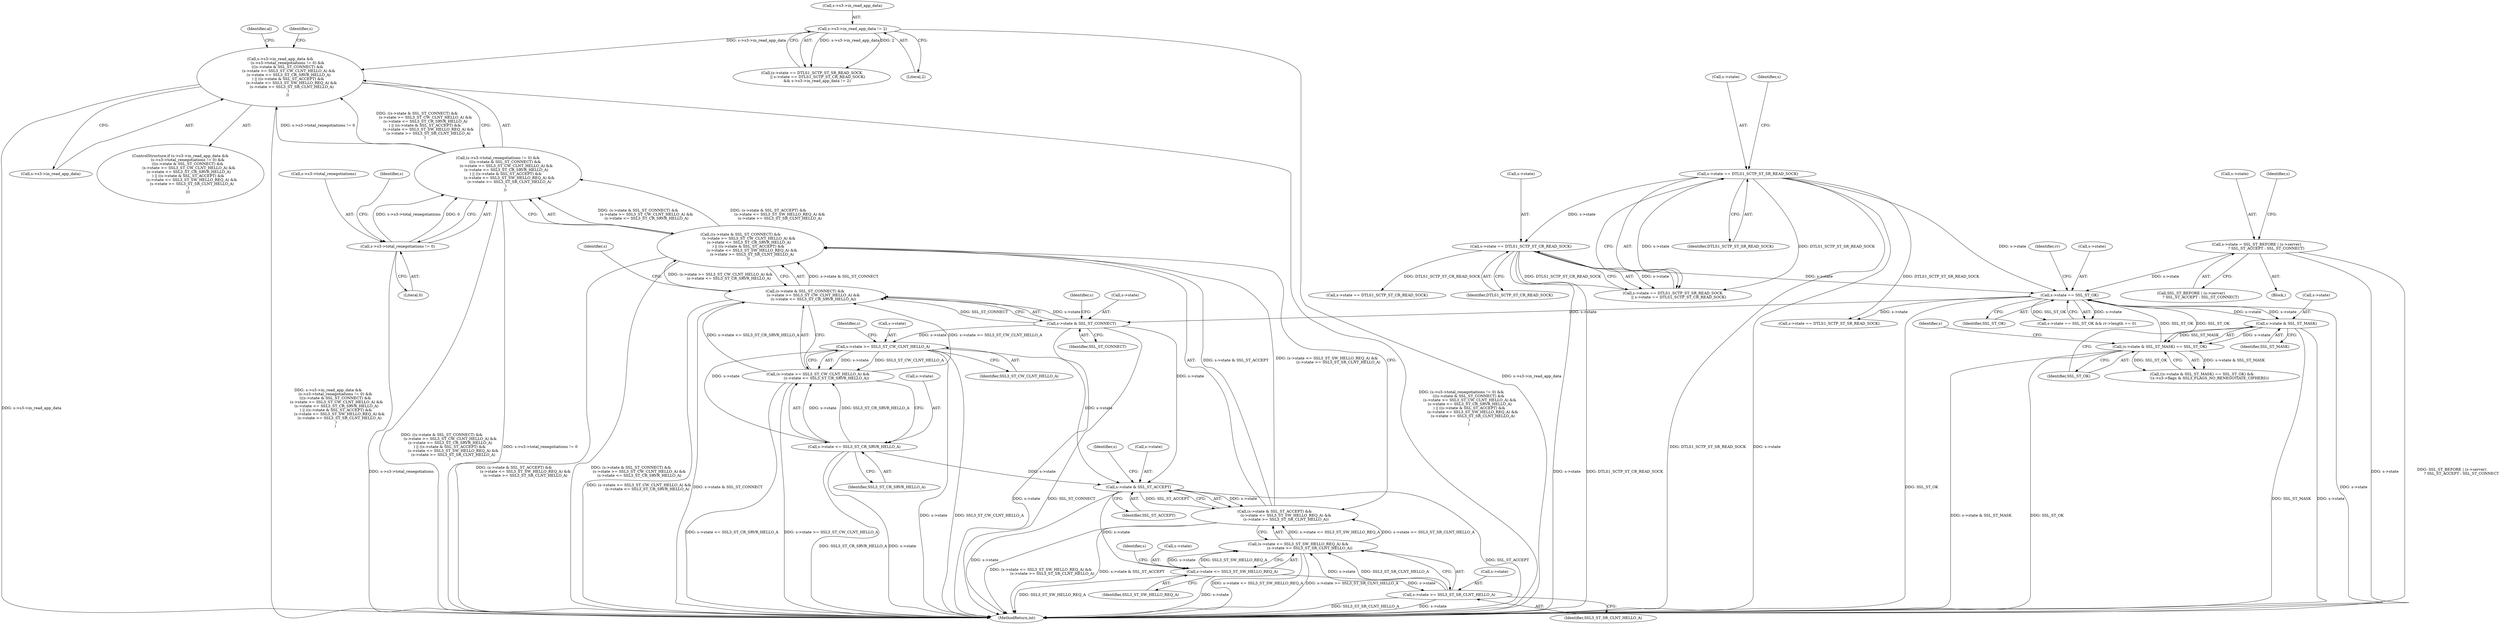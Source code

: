 digraph "0_openssl_e9bbefbf0f24c57645e7ad6a5a71ae649d18ac8e@API" {
"1001741" [label="(Call,s->s3->in_read_app_data &&\n            (s->s3->total_renegotiations != 0) &&\n            (((s->state & SSL_ST_CONNECT) &&\n              (s->state >= SSL3_ST_CW_CLNT_HELLO_A) &&\n              (s->state <= SSL3_ST_CR_SRVR_HELLO_A)\n             ) || ((s->state & SSL_ST_ACCEPT) &&\n                   (s->state <= SSL3_ST_SW_HELLO_REQ_A) &&\n                   (s->state >= SSL3_ST_SR_CLNT_HELLO_A)\n             )\n            ))"];
"1000252" [label="(Call,s->s3->in_read_app_data != 2)"];
"1001747" [label="(Call,(s->s3->total_renegotiations != 0) &&\n            (((s->state & SSL_ST_CONNECT) &&\n              (s->state >= SSL3_ST_CW_CLNT_HELLO_A) &&\n              (s->state <= SSL3_ST_CR_SRVR_HELLO_A)\n             ) || ((s->state & SSL_ST_ACCEPT) &&\n                   (s->state <= SSL3_ST_SW_HELLO_REQ_A) &&\n                   (s->state >= SSL3_ST_SR_CLNT_HELLO_A)\n             )\n            ))"];
"1001748" [label="(Call,s->s3->total_renegotiations != 0)"];
"1001755" [label="(Call,((s->state & SSL_ST_CONNECT) &&\n              (s->state >= SSL3_ST_CW_CLNT_HELLO_A) &&\n              (s->state <= SSL3_ST_CR_SRVR_HELLO_A)\n             ) || ((s->state & SSL_ST_ACCEPT) &&\n                   (s->state <= SSL3_ST_SW_HELLO_REQ_A) &&\n                   (s->state >= SSL3_ST_SR_CLNT_HELLO_A)\n             ))"];
"1001756" [label="(Call,(s->state & SSL_ST_CONNECT) &&\n              (s->state >= SSL3_ST_CW_CLNT_HELLO_A) &&\n              (s->state <= SSL3_ST_CR_SRVR_HELLO_A))"];
"1001757" [label="(Call,s->state & SSL_ST_CONNECT)"];
"1000297" [label="(Call,s->state == SSL_ST_OK)"];
"1000247" [label="(Call,s->state == DTLS1_SCTP_ST_CR_READ_SOCK)"];
"1000242" [label="(Call,s->state == DTLS1_SCTP_ST_SR_READ_SOCK)"];
"1001623" [label="(Call,s->state = SSL_ST_BEFORE | (s->server)\n                ? SSL_ST_ACCEPT : SSL_ST_CONNECT)"];
"1001608" [label="(Call,s->state & SSL_ST_MASK)"];
"1001607" [label="(Call,(s->state & SSL_ST_MASK) == SSL_ST_OK)"];
"1001762" [label="(Call,(s->state >= SSL3_ST_CW_CLNT_HELLO_A) &&\n              (s->state <= SSL3_ST_CR_SRVR_HELLO_A))"];
"1001763" [label="(Call,s->state >= SSL3_ST_CW_CLNT_HELLO_A)"];
"1001768" [label="(Call,s->state <= SSL3_ST_CR_SRVR_HELLO_A)"];
"1001773" [label="(Call,(s->state & SSL_ST_ACCEPT) &&\n                   (s->state <= SSL3_ST_SW_HELLO_REQ_A) &&\n                   (s->state >= SSL3_ST_SR_CLNT_HELLO_A))"];
"1001774" [label="(Call,s->state & SSL_ST_ACCEPT)"];
"1001779" [label="(Call,(s->state <= SSL3_ST_SW_HELLO_REQ_A) &&\n                   (s->state >= SSL3_ST_SR_CLNT_HELLO_A))"];
"1001780" [label="(Call,s->state <= SSL3_ST_SW_HELLO_REQ_A)"];
"1001785" [label="(Call,s->state >= SSL3_ST_SR_CLNT_HELLO_A)"];
"1000249" [label="(Identifier,s)"];
"1001607" [label="(Call,(s->state & SSL_ST_MASK) == SSL_ST_OK)"];
"1001778" [label="(Identifier,SSL_ST_ACCEPT)"];
"1001742" [label="(Call,s->s3->in_read_app_data)"];
"1001622" [label="(Block,)"];
"1001749" [label="(Call,s->s3->total_renegotiations)"];
"1001787" [label="(Identifier,s)"];
"1000247" [label="(Call,s->state == DTLS1_SCTP_ST_CR_READ_SOCK)"];
"1001773" [label="(Call,(s->state & SSL_ST_ACCEPT) &&\n                   (s->state <= SSL3_ST_SW_HELLO_REQ_A) &&\n                   (s->state >= SSL3_ST_SR_CLNT_HELLO_A))"];
"1001804" [label="(Identifier,al)"];
"1001782" [label="(Identifier,s)"];
"1001794" [label="(Identifier,s)"];
"1000243" [label="(Call,s->state)"];
"1001774" [label="(Call,s->state & SSL_ST_ACCEPT)"];
"1001748" [label="(Call,s->s3->total_renegotiations != 0)"];
"1001761" [label="(Identifier,SSL_ST_CONNECT)"];
"1001757" [label="(Call,s->state & SSL_ST_CONNECT)"];
"1000242" [label="(Call,s->state == DTLS1_SCTP_ST_SR_READ_SOCK)"];
"1001764" [label="(Call,s->state)"];
"1000298" [label="(Call,s->state)"];
"1000251" [label="(Identifier,DTLS1_SCTP_ST_CR_READ_SOCK)"];
"1000297" [label="(Call,s->state == SSL_ST_OK)"];
"1001781" [label="(Call,s->state)"];
"1001747" [label="(Call,(s->s3->total_renegotiations != 0) &&\n            (((s->state & SSL_ST_CONNECT) &&\n              (s->state >= SSL3_ST_CW_CLNT_HELLO_A) &&\n              (s->state <= SSL3_ST_CR_SRVR_HELLO_A)\n             ) || ((s->state & SSL_ST_ACCEPT) &&\n                   (s->state <= SSL3_ST_SW_HELLO_REQ_A) &&\n                   (s->state >= SSL3_ST_SR_CLNT_HELLO_A)\n             )\n            ))"];
"1001740" [label="(ControlStructure,if (s->s3->in_read_app_data &&\n            (s->s3->total_renegotiations != 0) &&\n            (((s->state & SSL_ST_CONNECT) &&\n              (s->state >= SSL3_ST_CW_CLNT_HELLO_A) &&\n              (s->state <= SSL3_ST_CR_SRVR_HELLO_A)\n             ) || ((s->state & SSL_ST_ACCEPT) &&\n                   (s->state <= SSL3_ST_SW_HELLO_REQ_A) &&\n                   (s->state >= SSL3_ST_SR_CLNT_HELLO_A)\n             )\n            )))"];
"1001765" [label="(Identifier,s)"];
"1001606" [label="(Call,((s->state & SSL_ST_MASK) == SSL_ST_OK) &&\n            !(s->s3->flags & SSL3_FLAGS_NO_RENEGOTIATE_CIPHERS))"];
"1000240" [label="(Call,(s->state == DTLS1_SCTP_ST_SR_READ_SOCK\n          || s->state == DTLS1_SCTP_ST_CR_READ_SOCK)\n         && s->s3->in_read_app_data != 2)"];
"1000253" [label="(Call,s->s3->in_read_app_data)"];
"1001819" [label="(MethodReturn,int)"];
"1000258" [label="(Literal,2)"];
"1001608" [label="(Call,s->state & SSL_ST_MASK)"];
"1001775" [label="(Call,s->state)"];
"1001613" [label="(Identifier,SSL_ST_OK)"];
"1001786" [label="(Call,s->state)"];
"1001776" [label="(Identifier,s)"];
"1001763" [label="(Call,s->state >= SSL3_ST_CW_CLNT_HELLO_A)"];
"1001768" [label="(Call,s->state <= SSL3_ST_CR_SRVR_HELLO_A)"];
"1000304" [label="(Identifier,rr)"];
"1001756" [label="(Call,(s->state & SSL_ST_CONNECT) &&\n              (s->state >= SSL3_ST_CW_CLNT_HELLO_A) &&\n              (s->state <= SSL3_ST_CR_SRVR_HELLO_A))"];
"1001785" [label="(Call,s->state >= SSL3_ST_SR_CLNT_HELLO_A)"];
"1000301" [label="(Identifier,SSL_ST_OK)"];
"1001759" [label="(Identifier,s)"];
"1001637" [label="(Identifier,s)"];
"1001624" [label="(Call,s->state)"];
"1001767" [label="(Identifier,SSL3_ST_CW_CLNT_HELLO_A)"];
"1000241" [label="(Call,s->state == DTLS1_SCTP_ST_SR_READ_SOCK\n          || s->state == DTLS1_SCTP_ST_CR_READ_SOCK)"];
"1001779" [label="(Call,(s->state <= SSL3_ST_SW_HELLO_REQ_A) &&\n                   (s->state >= SSL3_ST_SR_CLNT_HELLO_A))"];
"1001609" [label="(Call,s->state)"];
"1001762" [label="(Call,(s->state >= SSL3_ST_CW_CLNT_HELLO_A) &&\n              (s->state <= SSL3_ST_CR_SRVR_HELLO_A))"];
"1000246" [label="(Identifier,DTLS1_SCTP_ST_SR_READ_SOCK)"];
"1001772" [label="(Identifier,SSL3_ST_CR_SRVR_HELLO_A)"];
"1001789" [label="(Identifier,SSL3_ST_SR_CLNT_HELLO_A)"];
"1001623" [label="(Call,s->state = SSL_ST_BEFORE | (s->server)\n                ? SSL_ST_ACCEPT : SSL_ST_CONNECT)"];
"1001741" [label="(Call,s->s3->in_read_app_data &&\n            (s->s3->total_renegotiations != 0) &&\n            (((s->state & SSL_ST_CONNECT) &&\n              (s->state >= SSL3_ST_CW_CLNT_HELLO_A) &&\n              (s->state <= SSL3_ST_CR_SRVR_HELLO_A)\n             ) || ((s->state & SSL_ST_ACCEPT) &&\n                   (s->state <= SSL3_ST_SW_HELLO_REQ_A) &&\n                   (s->state >= SSL3_ST_SR_CLNT_HELLO_A)\n             )\n            ))"];
"1001612" [label="(Identifier,SSL_ST_MASK)"];
"1001770" [label="(Identifier,s)"];
"1000606" [label="(Call,s->state == DTLS1_SCTP_ST_CR_READ_SOCK)"];
"1001780" [label="(Call,s->state <= SSL3_ST_SW_HELLO_REQ_A)"];
"1000252" [label="(Call,s->s3->in_read_app_data != 2)"];
"1000601" [label="(Call,s->state == DTLS1_SCTP_ST_SR_READ_SOCK)"];
"1001618" [label="(Identifier,s)"];
"1000296" [label="(Call,s->state == SSL_ST_OK && rr->length == 0)"];
"1001769" [label="(Call,s->state)"];
"1000248" [label="(Call,s->state)"];
"1001755" [label="(Call,((s->state & SSL_ST_CONNECT) &&\n              (s->state >= SSL3_ST_CW_CLNT_HELLO_A) &&\n              (s->state <= SSL3_ST_CR_SRVR_HELLO_A)\n             ) || ((s->state & SSL_ST_ACCEPT) &&\n                   (s->state <= SSL3_ST_SW_HELLO_REQ_A) &&\n                   (s->state >= SSL3_ST_SR_CLNT_HELLO_A)\n             ))"];
"1001754" [label="(Literal,0)"];
"1001758" [label="(Call,s->state)"];
"1001784" [label="(Identifier,SSL3_ST_SW_HELLO_REQ_A)"];
"1001627" [label="(Call,SSL_ST_BEFORE | (s->server)\n                ? SSL_ST_ACCEPT : SSL_ST_CONNECT)"];
"1001741" -> "1001740"  [label="AST: "];
"1001741" -> "1001742"  [label="CFG: "];
"1001741" -> "1001747"  [label="CFG: "];
"1001742" -> "1001741"  [label="AST: "];
"1001747" -> "1001741"  [label="AST: "];
"1001794" -> "1001741"  [label="CFG: "];
"1001804" -> "1001741"  [label="CFG: "];
"1001741" -> "1001819"  [label="DDG: (s->s3->total_renegotiations != 0) &&\n            (((s->state & SSL_ST_CONNECT) &&\n              (s->state >= SSL3_ST_CW_CLNT_HELLO_A) &&\n              (s->state <= SSL3_ST_CR_SRVR_HELLO_A)\n             ) || ((s->state & SSL_ST_ACCEPT) &&\n                   (s->state <= SSL3_ST_SW_HELLO_REQ_A) &&\n                   (s->state >= SSL3_ST_SR_CLNT_HELLO_A)\n             )\n            )"];
"1001741" -> "1001819"  [label="DDG: s->s3->in_read_app_data"];
"1001741" -> "1001819"  [label="DDG: s->s3->in_read_app_data &&\n            (s->s3->total_renegotiations != 0) &&\n            (((s->state & SSL_ST_CONNECT) &&\n              (s->state >= SSL3_ST_CW_CLNT_HELLO_A) &&\n              (s->state <= SSL3_ST_CR_SRVR_HELLO_A)\n             ) || ((s->state & SSL_ST_ACCEPT) &&\n                   (s->state <= SSL3_ST_SW_HELLO_REQ_A) &&\n                   (s->state >= SSL3_ST_SR_CLNT_HELLO_A)\n             )\n            )"];
"1000252" -> "1001741"  [label="DDG: s->s3->in_read_app_data"];
"1001747" -> "1001741"  [label="DDG: s->s3->total_renegotiations != 0"];
"1001747" -> "1001741"  [label="DDG: ((s->state & SSL_ST_CONNECT) &&\n              (s->state >= SSL3_ST_CW_CLNT_HELLO_A) &&\n              (s->state <= SSL3_ST_CR_SRVR_HELLO_A)\n             ) || ((s->state & SSL_ST_ACCEPT) &&\n                   (s->state <= SSL3_ST_SW_HELLO_REQ_A) &&\n                   (s->state >= SSL3_ST_SR_CLNT_HELLO_A)\n             )"];
"1000252" -> "1000240"  [label="AST: "];
"1000252" -> "1000258"  [label="CFG: "];
"1000253" -> "1000252"  [label="AST: "];
"1000258" -> "1000252"  [label="AST: "];
"1000240" -> "1000252"  [label="CFG: "];
"1000252" -> "1001819"  [label="DDG: s->s3->in_read_app_data"];
"1000252" -> "1000240"  [label="DDG: s->s3->in_read_app_data"];
"1000252" -> "1000240"  [label="DDG: 2"];
"1001747" -> "1001748"  [label="CFG: "];
"1001747" -> "1001755"  [label="CFG: "];
"1001748" -> "1001747"  [label="AST: "];
"1001755" -> "1001747"  [label="AST: "];
"1001747" -> "1001819"  [label="DDG: ((s->state & SSL_ST_CONNECT) &&\n              (s->state >= SSL3_ST_CW_CLNT_HELLO_A) &&\n              (s->state <= SSL3_ST_CR_SRVR_HELLO_A)\n             ) || ((s->state & SSL_ST_ACCEPT) &&\n                   (s->state <= SSL3_ST_SW_HELLO_REQ_A) &&\n                   (s->state >= SSL3_ST_SR_CLNT_HELLO_A)\n             )"];
"1001747" -> "1001819"  [label="DDG: s->s3->total_renegotiations != 0"];
"1001748" -> "1001747"  [label="DDG: s->s3->total_renegotiations"];
"1001748" -> "1001747"  [label="DDG: 0"];
"1001755" -> "1001747"  [label="DDG: (s->state & SSL_ST_CONNECT) &&\n              (s->state >= SSL3_ST_CW_CLNT_HELLO_A) &&\n              (s->state <= SSL3_ST_CR_SRVR_HELLO_A)"];
"1001755" -> "1001747"  [label="DDG: (s->state & SSL_ST_ACCEPT) &&\n                   (s->state <= SSL3_ST_SW_HELLO_REQ_A) &&\n                   (s->state >= SSL3_ST_SR_CLNT_HELLO_A)"];
"1001748" -> "1001754"  [label="CFG: "];
"1001749" -> "1001748"  [label="AST: "];
"1001754" -> "1001748"  [label="AST: "];
"1001759" -> "1001748"  [label="CFG: "];
"1001748" -> "1001819"  [label="DDG: s->s3->total_renegotiations"];
"1001755" -> "1001756"  [label="CFG: "];
"1001755" -> "1001773"  [label="CFG: "];
"1001756" -> "1001755"  [label="AST: "];
"1001773" -> "1001755"  [label="AST: "];
"1001755" -> "1001819"  [label="DDG: (s->state & SSL_ST_CONNECT) &&\n              (s->state >= SSL3_ST_CW_CLNT_HELLO_A) &&\n              (s->state <= SSL3_ST_CR_SRVR_HELLO_A)"];
"1001755" -> "1001819"  [label="DDG: (s->state & SSL_ST_ACCEPT) &&\n                   (s->state <= SSL3_ST_SW_HELLO_REQ_A) &&\n                   (s->state >= SSL3_ST_SR_CLNT_HELLO_A)"];
"1001756" -> "1001755"  [label="DDG: s->state & SSL_ST_CONNECT"];
"1001756" -> "1001755"  [label="DDG: (s->state >= SSL3_ST_CW_CLNT_HELLO_A) &&\n              (s->state <= SSL3_ST_CR_SRVR_HELLO_A)"];
"1001773" -> "1001755"  [label="DDG: s->state & SSL_ST_ACCEPT"];
"1001773" -> "1001755"  [label="DDG: (s->state <= SSL3_ST_SW_HELLO_REQ_A) &&\n                   (s->state >= SSL3_ST_SR_CLNT_HELLO_A)"];
"1001756" -> "1001757"  [label="CFG: "];
"1001756" -> "1001762"  [label="CFG: "];
"1001757" -> "1001756"  [label="AST: "];
"1001762" -> "1001756"  [label="AST: "];
"1001776" -> "1001756"  [label="CFG: "];
"1001756" -> "1001819"  [label="DDG: (s->state >= SSL3_ST_CW_CLNT_HELLO_A) &&\n              (s->state <= SSL3_ST_CR_SRVR_HELLO_A)"];
"1001756" -> "1001819"  [label="DDG: s->state & SSL_ST_CONNECT"];
"1001757" -> "1001756"  [label="DDG: s->state"];
"1001757" -> "1001756"  [label="DDG: SSL_ST_CONNECT"];
"1001762" -> "1001756"  [label="DDG: s->state >= SSL3_ST_CW_CLNT_HELLO_A"];
"1001762" -> "1001756"  [label="DDG: s->state <= SSL3_ST_CR_SRVR_HELLO_A"];
"1001757" -> "1001761"  [label="CFG: "];
"1001758" -> "1001757"  [label="AST: "];
"1001761" -> "1001757"  [label="AST: "];
"1001765" -> "1001757"  [label="CFG: "];
"1001757" -> "1001819"  [label="DDG: s->state"];
"1001757" -> "1001819"  [label="DDG: SSL_ST_CONNECT"];
"1000297" -> "1001757"  [label="DDG: s->state"];
"1001757" -> "1001763"  [label="DDG: s->state"];
"1001757" -> "1001774"  [label="DDG: s->state"];
"1000297" -> "1000296"  [label="AST: "];
"1000297" -> "1000301"  [label="CFG: "];
"1000298" -> "1000297"  [label="AST: "];
"1000301" -> "1000297"  [label="AST: "];
"1000304" -> "1000297"  [label="CFG: "];
"1000296" -> "1000297"  [label="CFG: "];
"1000297" -> "1001819"  [label="DDG: s->state"];
"1000297" -> "1001819"  [label="DDG: SSL_ST_OK"];
"1000297" -> "1000296"  [label="DDG: s->state"];
"1000297" -> "1000296"  [label="DDG: SSL_ST_OK"];
"1000247" -> "1000297"  [label="DDG: s->state"];
"1000242" -> "1000297"  [label="DDG: s->state"];
"1001623" -> "1000297"  [label="DDG: s->state"];
"1001608" -> "1000297"  [label="DDG: s->state"];
"1001607" -> "1000297"  [label="DDG: SSL_ST_OK"];
"1000297" -> "1000601"  [label="DDG: s->state"];
"1000297" -> "1001608"  [label="DDG: s->state"];
"1000297" -> "1001607"  [label="DDG: SSL_ST_OK"];
"1000247" -> "1000241"  [label="AST: "];
"1000247" -> "1000251"  [label="CFG: "];
"1000248" -> "1000247"  [label="AST: "];
"1000251" -> "1000247"  [label="AST: "];
"1000241" -> "1000247"  [label="CFG: "];
"1000247" -> "1001819"  [label="DDG: s->state"];
"1000247" -> "1001819"  [label="DDG: DTLS1_SCTP_ST_CR_READ_SOCK"];
"1000247" -> "1000241"  [label="DDG: s->state"];
"1000247" -> "1000241"  [label="DDG: DTLS1_SCTP_ST_CR_READ_SOCK"];
"1000242" -> "1000247"  [label="DDG: s->state"];
"1000247" -> "1000606"  [label="DDG: DTLS1_SCTP_ST_CR_READ_SOCK"];
"1000242" -> "1000241"  [label="AST: "];
"1000242" -> "1000246"  [label="CFG: "];
"1000243" -> "1000242"  [label="AST: "];
"1000246" -> "1000242"  [label="AST: "];
"1000249" -> "1000242"  [label="CFG: "];
"1000241" -> "1000242"  [label="CFG: "];
"1000242" -> "1001819"  [label="DDG: DTLS1_SCTP_ST_SR_READ_SOCK"];
"1000242" -> "1001819"  [label="DDG: s->state"];
"1000242" -> "1000241"  [label="DDG: s->state"];
"1000242" -> "1000241"  [label="DDG: DTLS1_SCTP_ST_SR_READ_SOCK"];
"1000242" -> "1000601"  [label="DDG: DTLS1_SCTP_ST_SR_READ_SOCK"];
"1001623" -> "1001622"  [label="AST: "];
"1001623" -> "1001627"  [label="CFG: "];
"1001624" -> "1001623"  [label="AST: "];
"1001627" -> "1001623"  [label="AST: "];
"1001637" -> "1001623"  [label="CFG: "];
"1001623" -> "1001819"  [label="DDG: s->state"];
"1001623" -> "1001819"  [label="DDG: SSL_ST_BEFORE | (s->server)\n                ? SSL_ST_ACCEPT : SSL_ST_CONNECT"];
"1001608" -> "1001607"  [label="AST: "];
"1001608" -> "1001612"  [label="CFG: "];
"1001609" -> "1001608"  [label="AST: "];
"1001612" -> "1001608"  [label="AST: "];
"1001613" -> "1001608"  [label="CFG: "];
"1001608" -> "1001819"  [label="DDG: SSL_ST_MASK"];
"1001608" -> "1001819"  [label="DDG: s->state"];
"1001608" -> "1001607"  [label="DDG: s->state"];
"1001608" -> "1001607"  [label="DDG: SSL_ST_MASK"];
"1001607" -> "1001606"  [label="AST: "];
"1001607" -> "1001613"  [label="CFG: "];
"1001613" -> "1001607"  [label="AST: "];
"1001618" -> "1001607"  [label="CFG: "];
"1001606" -> "1001607"  [label="CFG: "];
"1001607" -> "1001819"  [label="DDG: s->state & SSL_ST_MASK"];
"1001607" -> "1001819"  [label="DDG: SSL_ST_OK"];
"1001607" -> "1001606"  [label="DDG: s->state & SSL_ST_MASK"];
"1001607" -> "1001606"  [label="DDG: SSL_ST_OK"];
"1001762" -> "1001763"  [label="CFG: "];
"1001762" -> "1001768"  [label="CFG: "];
"1001763" -> "1001762"  [label="AST: "];
"1001768" -> "1001762"  [label="AST: "];
"1001762" -> "1001819"  [label="DDG: s->state >= SSL3_ST_CW_CLNT_HELLO_A"];
"1001762" -> "1001819"  [label="DDG: s->state <= SSL3_ST_CR_SRVR_HELLO_A"];
"1001763" -> "1001762"  [label="DDG: s->state"];
"1001763" -> "1001762"  [label="DDG: SSL3_ST_CW_CLNT_HELLO_A"];
"1001768" -> "1001762"  [label="DDG: s->state"];
"1001768" -> "1001762"  [label="DDG: SSL3_ST_CR_SRVR_HELLO_A"];
"1001763" -> "1001767"  [label="CFG: "];
"1001764" -> "1001763"  [label="AST: "];
"1001767" -> "1001763"  [label="AST: "];
"1001770" -> "1001763"  [label="CFG: "];
"1001763" -> "1001819"  [label="DDG: s->state"];
"1001763" -> "1001819"  [label="DDG: SSL3_ST_CW_CLNT_HELLO_A"];
"1001763" -> "1001768"  [label="DDG: s->state"];
"1001763" -> "1001774"  [label="DDG: s->state"];
"1001768" -> "1001772"  [label="CFG: "];
"1001769" -> "1001768"  [label="AST: "];
"1001772" -> "1001768"  [label="AST: "];
"1001768" -> "1001819"  [label="DDG: s->state"];
"1001768" -> "1001819"  [label="DDG: SSL3_ST_CR_SRVR_HELLO_A"];
"1001768" -> "1001774"  [label="DDG: s->state"];
"1001773" -> "1001774"  [label="CFG: "];
"1001773" -> "1001779"  [label="CFG: "];
"1001774" -> "1001773"  [label="AST: "];
"1001779" -> "1001773"  [label="AST: "];
"1001773" -> "1001819"  [label="DDG: (s->state <= SSL3_ST_SW_HELLO_REQ_A) &&\n                   (s->state >= SSL3_ST_SR_CLNT_HELLO_A)"];
"1001773" -> "1001819"  [label="DDG: s->state & SSL_ST_ACCEPT"];
"1001774" -> "1001773"  [label="DDG: s->state"];
"1001774" -> "1001773"  [label="DDG: SSL_ST_ACCEPT"];
"1001779" -> "1001773"  [label="DDG: s->state <= SSL3_ST_SW_HELLO_REQ_A"];
"1001779" -> "1001773"  [label="DDG: s->state >= SSL3_ST_SR_CLNT_HELLO_A"];
"1001774" -> "1001778"  [label="CFG: "];
"1001775" -> "1001774"  [label="AST: "];
"1001778" -> "1001774"  [label="AST: "];
"1001782" -> "1001774"  [label="CFG: "];
"1001774" -> "1001819"  [label="DDG: SSL_ST_ACCEPT"];
"1001774" -> "1001819"  [label="DDG: s->state"];
"1001774" -> "1001780"  [label="DDG: s->state"];
"1001779" -> "1001780"  [label="CFG: "];
"1001779" -> "1001785"  [label="CFG: "];
"1001780" -> "1001779"  [label="AST: "];
"1001785" -> "1001779"  [label="AST: "];
"1001779" -> "1001819"  [label="DDG: s->state <= SSL3_ST_SW_HELLO_REQ_A"];
"1001779" -> "1001819"  [label="DDG: s->state >= SSL3_ST_SR_CLNT_HELLO_A"];
"1001780" -> "1001779"  [label="DDG: s->state"];
"1001780" -> "1001779"  [label="DDG: SSL3_ST_SW_HELLO_REQ_A"];
"1001785" -> "1001779"  [label="DDG: s->state"];
"1001785" -> "1001779"  [label="DDG: SSL3_ST_SR_CLNT_HELLO_A"];
"1001780" -> "1001784"  [label="CFG: "];
"1001781" -> "1001780"  [label="AST: "];
"1001784" -> "1001780"  [label="AST: "];
"1001787" -> "1001780"  [label="CFG: "];
"1001780" -> "1001819"  [label="DDG: s->state"];
"1001780" -> "1001819"  [label="DDG: SSL3_ST_SW_HELLO_REQ_A"];
"1001780" -> "1001785"  [label="DDG: s->state"];
"1001785" -> "1001789"  [label="CFG: "];
"1001786" -> "1001785"  [label="AST: "];
"1001789" -> "1001785"  [label="AST: "];
"1001785" -> "1001819"  [label="DDG: s->state"];
"1001785" -> "1001819"  [label="DDG: SSL3_ST_SR_CLNT_HELLO_A"];
}
